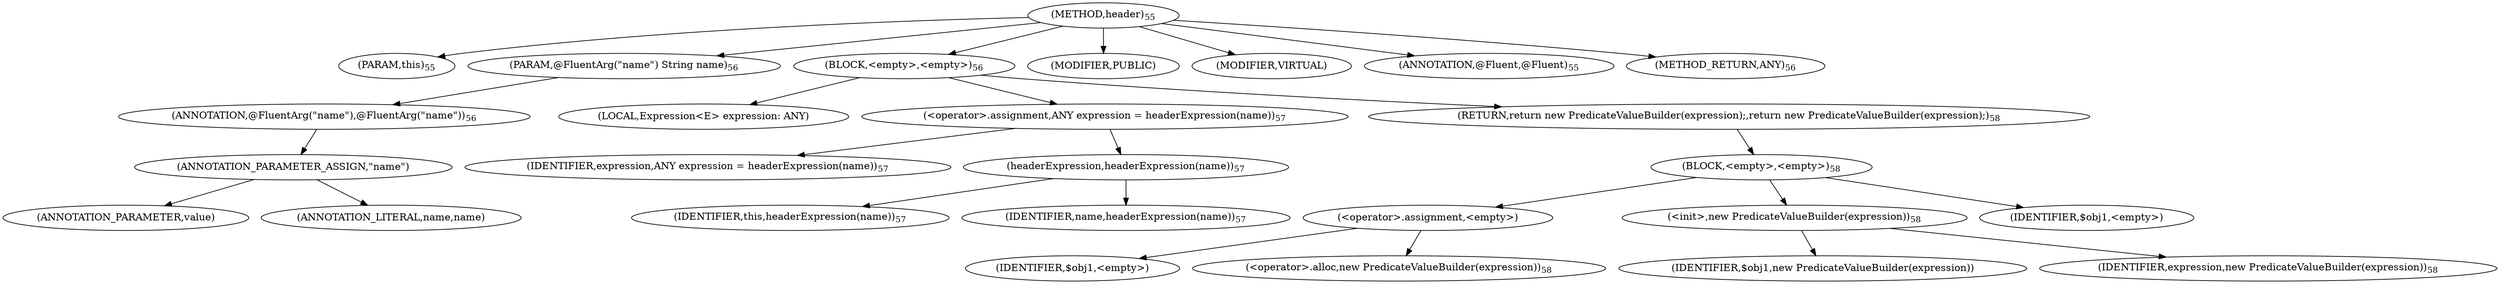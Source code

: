 digraph "header" {  
"57" [label = <(METHOD,header)<SUB>55</SUB>> ]
"7" [label = <(PARAM,this)<SUB>55</SUB>> ]
"58" [label = <(PARAM,@FluentArg(&quot;name&quot;) String name)<SUB>56</SUB>> ]
"59" [label = <(ANNOTATION,@FluentArg(&quot;name&quot;),@FluentArg(&quot;name&quot;))<SUB>56</SUB>> ]
"60" [label = <(ANNOTATION_PARAMETER_ASSIGN,&quot;name&quot;)> ]
"61" [label = <(ANNOTATION_PARAMETER,value)> ]
"62" [label = <(ANNOTATION_LITERAL,name,name)> ]
"63" [label = <(BLOCK,&lt;empty&gt;,&lt;empty&gt;)<SUB>56</SUB>> ]
"64" [label = <(LOCAL,Expression&lt;E&gt; expression: ANY)> ]
"65" [label = <(&lt;operator&gt;.assignment,ANY expression = headerExpression(name))<SUB>57</SUB>> ]
"66" [label = <(IDENTIFIER,expression,ANY expression = headerExpression(name))<SUB>57</SUB>> ]
"67" [label = <(headerExpression,headerExpression(name))<SUB>57</SUB>> ]
"6" [label = <(IDENTIFIER,this,headerExpression(name))<SUB>57</SUB>> ]
"68" [label = <(IDENTIFIER,name,headerExpression(name))<SUB>57</SUB>> ]
"69" [label = <(RETURN,return new PredicateValueBuilder(expression);,return new PredicateValueBuilder(expression);)<SUB>58</SUB>> ]
"70" [label = <(BLOCK,&lt;empty&gt;,&lt;empty&gt;)<SUB>58</SUB>> ]
"71" [label = <(&lt;operator&gt;.assignment,&lt;empty&gt;)> ]
"72" [label = <(IDENTIFIER,$obj1,&lt;empty&gt;)> ]
"73" [label = <(&lt;operator&gt;.alloc,new PredicateValueBuilder(expression))<SUB>58</SUB>> ]
"74" [label = <(&lt;init&gt;,new PredicateValueBuilder(expression))<SUB>58</SUB>> ]
"75" [label = <(IDENTIFIER,$obj1,new PredicateValueBuilder(expression))> ]
"76" [label = <(IDENTIFIER,expression,new PredicateValueBuilder(expression))<SUB>58</SUB>> ]
"77" [label = <(IDENTIFIER,$obj1,&lt;empty&gt;)> ]
"78" [label = <(MODIFIER,PUBLIC)> ]
"79" [label = <(MODIFIER,VIRTUAL)> ]
"80" [label = <(ANNOTATION,@Fluent,@Fluent)<SUB>55</SUB>> ]
"81" [label = <(METHOD_RETURN,ANY)<SUB>56</SUB>> ]
  "57" -> "7" 
  "57" -> "58" 
  "57" -> "63" 
  "57" -> "78" 
  "57" -> "79" 
  "57" -> "80" 
  "57" -> "81" 
  "58" -> "59" 
  "59" -> "60" 
  "60" -> "61" 
  "60" -> "62" 
  "63" -> "64" 
  "63" -> "65" 
  "63" -> "69" 
  "65" -> "66" 
  "65" -> "67" 
  "67" -> "6" 
  "67" -> "68" 
  "69" -> "70" 
  "70" -> "71" 
  "70" -> "74" 
  "70" -> "77" 
  "71" -> "72" 
  "71" -> "73" 
  "74" -> "75" 
  "74" -> "76" 
}

